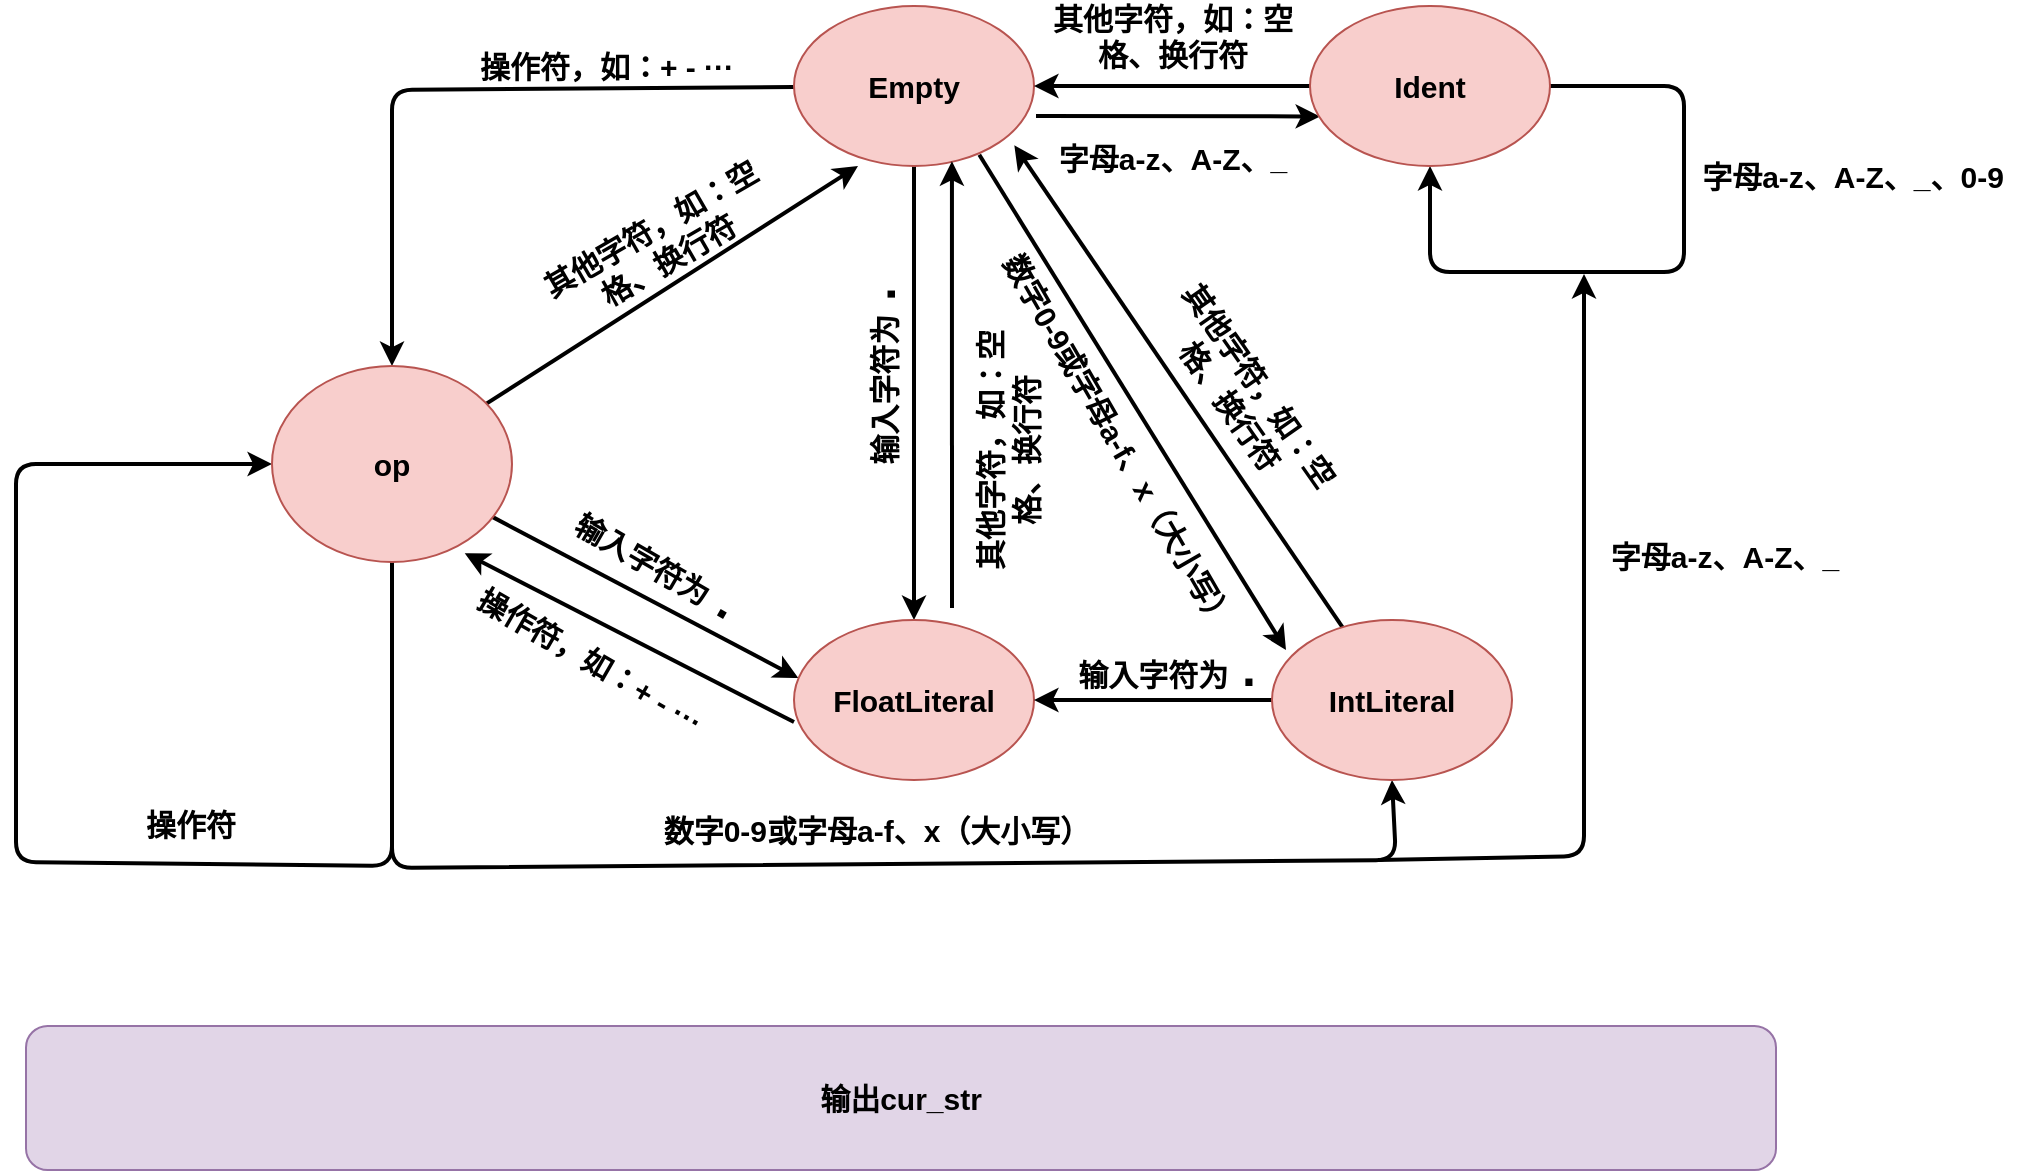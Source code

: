 <mxfile>
    <diagram id="ACNEbKTCFA1BICX_qIIt" name="Page-1">
        <mxGraphModel dx="1283" dy="816" grid="0" gridSize="10" guides="1" tooltips="1" connect="1" arrows="1" fold="1" page="1" pageScale="1" pageWidth="4681" pageHeight="3300" math="0" shadow="0">
            <root>
                <mxCell id="0"/>
                <mxCell id="1" parent="0"/>
                <mxCell id="7" style="edgeStyle=none;html=1;fontSize=15;strokeWidth=2;" edge="1" parent="1" source="2" target="4">
                    <mxGeometry relative="1" as="geometry">
                        <Array as="points">
                            <mxPoint x="350" y="106"/>
                        </Array>
                    </mxGeometry>
                </mxCell>
                <mxCell id="19" style="edgeStyle=none;html=1;entryX=0.5;entryY=0;entryDx=0;entryDy=0;strokeWidth=2;fontSize=15;" edge="1" parent="1" source="2" target="5">
                    <mxGeometry relative="1" as="geometry"/>
                </mxCell>
                <mxCell id="37" style="edgeStyle=none;html=1;entryX=0.042;entryY=0.69;entryDx=0;entryDy=0;entryPerimeter=0;strokeWidth=2;fontSize=15;" edge="1" parent="1" target="3">
                    <mxGeometry relative="1" as="geometry">
                        <mxPoint x="672" y="119" as="sourcePoint"/>
                    </mxGeometry>
                </mxCell>
                <mxCell id="42" style="edgeStyle=none;html=1;strokeWidth=2;fontSize=15;exitX=0.772;exitY=0.93;exitDx=0;exitDy=0;exitPerimeter=0;" edge="1" parent="1" source="2">
                    <mxGeometry relative="1" as="geometry">
                        <mxPoint x="797" y="386" as="targetPoint"/>
                    </mxGeometry>
                </mxCell>
                <mxCell id="2" value="&lt;b&gt;&lt;font style=&quot;font-size: 15px;&quot;&gt;Empty&lt;/font&gt;&lt;/b&gt;" style="ellipse;whiteSpace=wrap;html=1;fillColor=#f8cecc;strokeColor=#b85450;" vertex="1" parent="1">
                    <mxGeometry x="551" y="64" width="120" height="80" as="geometry"/>
                </mxCell>
                <mxCell id="36" style="edgeStyle=none;html=1;entryX=1;entryY=0.5;entryDx=0;entryDy=0;strokeWidth=2;fontSize=15;" edge="1" parent="1" source="3" target="2">
                    <mxGeometry relative="1" as="geometry"/>
                </mxCell>
                <mxCell id="39" style="edgeStyle=none;html=1;strokeWidth=2;fontSize=15;entryX=0.5;entryY=1;entryDx=0;entryDy=0;" edge="1" parent="1" source="3" target="3">
                    <mxGeometry relative="1" as="geometry">
                        <mxPoint x="828" y="197" as="targetPoint"/>
                        <Array as="points">
                            <mxPoint x="996" y="104"/>
                            <mxPoint x="996" y="197"/>
                            <mxPoint x="869" y="197"/>
                        </Array>
                    </mxGeometry>
                </mxCell>
                <mxCell id="3" value="&lt;b&gt;&lt;font style=&quot;font-size: 15px;&quot;&gt;Ident&lt;/font&gt;&lt;/b&gt;" style="ellipse;whiteSpace=wrap;html=1;fillColor=#f8cecc;strokeColor=#b85450;" vertex="1" parent="1">
                    <mxGeometry x="809" y="64" width="120" height="80" as="geometry"/>
                </mxCell>
                <mxCell id="12" style="edgeStyle=none;html=1;fontSize=15;entryX=0;entryY=0.5;entryDx=0;entryDy=0;strokeWidth=2;" edge="1" parent="1" source="4" target="4">
                    <mxGeometry relative="1" as="geometry">
                        <mxPoint x="218" y="228" as="targetPoint"/>
                        <Array as="points">
                            <mxPoint x="350" y="494"/>
                            <mxPoint x="162" y="492"/>
                            <mxPoint x="162" y="293"/>
                        </Array>
                    </mxGeometry>
                </mxCell>
                <mxCell id="21" style="edgeStyle=none;html=1;strokeWidth=2;fontSize=15;" edge="1" parent="1" source="4">
                    <mxGeometry relative="1" as="geometry">
                        <mxPoint x="583" y="144" as="targetPoint"/>
                    </mxGeometry>
                </mxCell>
                <mxCell id="24" style="edgeStyle=none;html=1;entryX=0.018;entryY=0.363;entryDx=0;entryDy=0;entryPerimeter=0;strokeWidth=2;fontSize=15;" edge="1" parent="1" source="4" target="5">
                    <mxGeometry relative="1" as="geometry"/>
                </mxCell>
                <mxCell id="27" style="edgeStyle=none;html=1;strokeWidth=2;fontSize=15;entryX=0.5;entryY=1;entryDx=0;entryDy=0;" edge="1" parent="1" source="4" target="6">
                    <mxGeometry relative="1" as="geometry">
                        <mxPoint x="923" y="493" as="targetPoint"/>
                        <Array as="points">
                            <mxPoint x="350" y="495"/>
                            <mxPoint x="852" y="491"/>
                        </Array>
                    </mxGeometry>
                </mxCell>
                <mxCell id="4" value="&lt;b&gt;&lt;font style=&quot;font-size: 15px;&quot;&gt;op&lt;/font&gt;&lt;/b&gt;" style="ellipse;whiteSpace=wrap;html=1;fillColor=#f8cecc;strokeColor=#b85450;" vertex="1" parent="1">
                    <mxGeometry x="290" y="244" width="120" height="98" as="geometry"/>
                </mxCell>
                <mxCell id="31" style="edgeStyle=none;html=1;entryX=0.658;entryY=0.97;entryDx=0;entryDy=0;entryPerimeter=0;strokeWidth=2;fontSize=15;" edge="1" parent="1" target="2">
                    <mxGeometry relative="1" as="geometry">
                        <mxPoint x="630" y="365" as="sourcePoint"/>
                    </mxGeometry>
                </mxCell>
                <mxCell id="45" style="edgeStyle=none;html=1;entryX=0.803;entryY=0.955;entryDx=0;entryDy=0;entryPerimeter=0;strokeWidth=2;fontSize=15;exitX=0;exitY=0.638;exitDx=0;exitDy=0;exitPerimeter=0;" edge="1" parent="1" source="5" target="4">
                    <mxGeometry relative="1" as="geometry"/>
                </mxCell>
                <mxCell id="5" value="&lt;b&gt;&lt;font style=&quot;font-size: 15px;&quot;&gt;FloatLiteral&lt;/font&gt;&lt;/b&gt;" style="ellipse;whiteSpace=wrap;html=1;fillColor=#f8cecc;strokeColor=#b85450;" vertex="1" parent="1">
                    <mxGeometry x="551" y="371" width="120" height="80" as="geometry"/>
                </mxCell>
                <mxCell id="29" style="edgeStyle=none;html=1;entryX=1;entryY=0.5;entryDx=0;entryDy=0;strokeWidth=2;fontSize=15;" edge="1" parent="1" source="6" target="5">
                    <mxGeometry relative="1" as="geometry"/>
                </mxCell>
                <mxCell id="33" style="edgeStyle=none;html=1;entryX=0.918;entryY=0.87;entryDx=0;entryDy=0;entryPerimeter=0;strokeWidth=2;fontSize=15;" edge="1" parent="1" source="6" target="2">
                    <mxGeometry relative="1" as="geometry"/>
                </mxCell>
                <mxCell id="6" value="&lt;b&gt;&lt;font style=&quot;font-size: 15px;&quot;&gt;IntLiteral&lt;/font&gt;&lt;/b&gt;" style="ellipse;whiteSpace=wrap;html=1;fillColor=#f8cecc;strokeColor=#b85450;" vertex="1" parent="1">
                    <mxGeometry x="790" y="371" width="120" height="80" as="geometry"/>
                </mxCell>
                <mxCell id="8" value="&lt;b&gt;操作符，如：+ - ···&lt;/b&gt;" style="text;html=1;strokeColor=none;fillColor=none;align=center;verticalAlign=middle;whiteSpace=wrap;rounded=0;fontSize=15;rotation=0;" vertex="1" parent="1">
                    <mxGeometry x="388" y="79" width="139" height="30" as="geometry"/>
                </mxCell>
                <mxCell id="14" value="&lt;b&gt;&lt;font style=&quot;font-size: 15px;&quot;&gt;输出cur_str&lt;/font&gt;&lt;/b&gt;" style="rounded=1;whiteSpace=wrap;html=1;fontSize=15;fillColor=#e1d5e7;strokeColor=#9673a6;" vertex="1" parent="1">
                    <mxGeometry x="167" y="574" width="875" height="72" as="geometry"/>
                </mxCell>
                <mxCell id="20" value="&lt;b style=&quot;&quot;&gt;&lt;font style=&quot;font-size: 15px;&quot;&gt;输入字符为&lt;/font&gt;&lt;span style=&quot;font-size: 25px;&quot;&gt;&amp;nbsp;&lt;/span&gt;&lt;font style=&quot;font-size: 25px;&quot;&gt;.&amp;nbsp;&lt;/font&gt;&lt;span style=&quot;font-size: 25px;&quot;&gt;&amp;nbsp;&lt;/span&gt;&lt;/b&gt;" style="text;html=1;strokeColor=none;fillColor=none;align=center;verticalAlign=middle;whiteSpace=wrap;rounded=0;fontSize=15;rotation=-90;" vertex="1" parent="1">
                    <mxGeometry x="490" y="227" width="203" height="30" as="geometry"/>
                </mxCell>
                <mxCell id="22" value="&lt;b&gt;其他字符，如：空格、换行符&lt;/b&gt;" style="text;html=1;strokeColor=none;fillColor=none;align=center;verticalAlign=middle;whiteSpace=wrap;rounded=0;fontSize=15;rotation=-30;" vertex="1" parent="1">
                    <mxGeometry x="414" y="168" width="139" height="30" as="geometry"/>
                </mxCell>
                <mxCell id="23" value="&lt;b&gt;操作符&lt;/b&gt;" style="text;html=1;strokeColor=none;fillColor=none;align=center;verticalAlign=middle;whiteSpace=wrap;rounded=0;fontSize=15;rotation=0;" vertex="1" parent="1">
                    <mxGeometry x="180" y="458" width="139" height="30" as="geometry"/>
                </mxCell>
                <mxCell id="25" value="&lt;b style=&quot;&quot;&gt;&lt;font style=&quot;font-size: 15px;&quot;&gt;输入字符为&lt;/font&gt;&lt;span style=&quot;font-size: 25px;&quot;&gt;&amp;nbsp;&lt;/span&gt;&lt;font style=&quot;font-size: 25px;&quot;&gt;.&amp;nbsp;&lt;/font&gt;&lt;span style=&quot;font-size: 25px;&quot;&gt;&amp;nbsp;&lt;/span&gt;&lt;/b&gt;" style="text;html=1;strokeColor=none;fillColor=none;align=center;verticalAlign=middle;whiteSpace=wrap;rounded=0;fontSize=15;rotation=30;" vertex="1" parent="1">
                    <mxGeometry x="388" y="329" width="203" height="30" as="geometry"/>
                </mxCell>
                <mxCell id="28" value="&lt;b&gt;数字0-9或字母a-f、x（大小写）&lt;/b&gt;" style="text;html=1;strokeColor=none;fillColor=none;align=center;verticalAlign=middle;whiteSpace=wrap;rounded=0;fontSize=15;rotation=0;" vertex="1" parent="1">
                    <mxGeometry x="475" y="461" width="235" height="30" as="geometry"/>
                </mxCell>
                <mxCell id="30" value="&lt;b style=&quot;&quot;&gt;&lt;font style=&quot;font-size: 15px;&quot;&gt;输入字符为&lt;/font&gt;&lt;span style=&quot;font-size: 25px;&quot;&gt;&amp;nbsp;&lt;/span&gt;&lt;font style=&quot;font-size: 25px;&quot;&gt;.&amp;nbsp;&lt;/font&gt;&lt;span style=&quot;font-size: 25px;&quot;&gt;&amp;nbsp;&lt;/span&gt;&lt;/b&gt;" style="text;html=1;strokeColor=none;fillColor=none;align=center;verticalAlign=middle;whiteSpace=wrap;rounded=0;fontSize=15;rotation=0;" vertex="1" parent="1">
                    <mxGeometry x="643" y="379" width="203" height="30" as="geometry"/>
                </mxCell>
                <mxCell id="32" value="&lt;b&gt;其他字符，如：空格、换行符&lt;/b&gt;" style="text;html=1;strokeColor=none;fillColor=none;align=center;verticalAlign=middle;whiteSpace=wrap;rounded=0;fontSize=15;rotation=-90;" vertex="1" parent="1">
                    <mxGeometry x="588" y="271" width="139" height="30" as="geometry"/>
                </mxCell>
                <mxCell id="34" value="&lt;b&gt;其他字符，如：空格、换行符&lt;/b&gt;" style="text;html=1;strokeColor=none;fillColor=none;align=center;verticalAlign=middle;whiteSpace=wrap;rounded=0;fontSize=15;rotation=55;" vertex="1" parent="1">
                    <mxGeometry x="707" y="244" width="139" height="30" as="geometry"/>
                </mxCell>
                <mxCell id="35" value="&lt;b&gt;其他字符，如：空格、换行符&lt;/b&gt;" style="text;html=1;strokeColor=none;fillColor=none;align=center;verticalAlign=middle;whiteSpace=wrap;rounded=0;fontSize=15;rotation=0;" vertex="1" parent="1">
                    <mxGeometry x="671" y="64" width="139" height="30" as="geometry"/>
                </mxCell>
                <mxCell id="38" value="&lt;b&gt;字母a-z、A-Z、_&lt;/b&gt;" style="text;html=1;strokeColor=none;fillColor=none;align=center;verticalAlign=middle;whiteSpace=wrap;rounded=0;fontSize=15;rotation=0;" vertex="1" parent="1">
                    <mxGeometry x="671" y="125" width="139" height="30" as="geometry"/>
                </mxCell>
                <mxCell id="41" value="&lt;b&gt;字母a-z、A-Z、_、0-9&lt;/b&gt;" style="text;html=1;strokeColor=none;fillColor=none;align=center;verticalAlign=middle;whiteSpace=wrap;rounded=0;fontSize=15;rotation=0;" vertex="1" parent="1">
                    <mxGeometry x="995" y="134" width="171" height="30" as="geometry"/>
                </mxCell>
                <mxCell id="43" value="&lt;b&gt;数字0-9或字母a-f、x（大小写）&lt;/b&gt;" style="text;html=1;strokeColor=none;fillColor=none;align=center;verticalAlign=middle;whiteSpace=wrap;rounded=0;fontSize=15;rotation=60;" vertex="1" parent="1">
                    <mxGeometry x="596" y="267" width="235" height="30" as="geometry"/>
                </mxCell>
                <mxCell id="44" value="" style="endArrow=classic;html=1;strokeWidth=2;fontSize=15;" edge="1" parent="1">
                    <mxGeometry width="50" height="50" relative="1" as="geometry">
                        <mxPoint x="843" y="491" as="sourcePoint"/>
                        <mxPoint x="946" y="198" as="targetPoint"/>
                        <Array as="points">
                            <mxPoint x="946" y="489"/>
                        </Array>
                    </mxGeometry>
                </mxCell>
                <mxCell id="46" value="&lt;b&gt;操作符，如：+ - ···&lt;/b&gt;" style="text;html=1;strokeColor=none;fillColor=none;align=center;verticalAlign=middle;whiteSpace=wrap;rounded=0;fontSize=15;rotation=30;" vertex="1" parent="1">
                    <mxGeometry x="380" y="376" width="139" height="30" as="geometry"/>
                </mxCell>
                <mxCell id="47" value="&lt;b&gt;字母a-z、A-Z、_&lt;/b&gt;" style="text;html=1;strokeColor=none;fillColor=none;align=center;verticalAlign=middle;whiteSpace=wrap;rounded=0;fontSize=15;rotation=0;" vertex="1" parent="1">
                    <mxGeometry x="947" y="324" width="139" height="30" as="geometry"/>
                </mxCell>
            </root>
        </mxGraphModel>
    </diagram>
</mxfile>